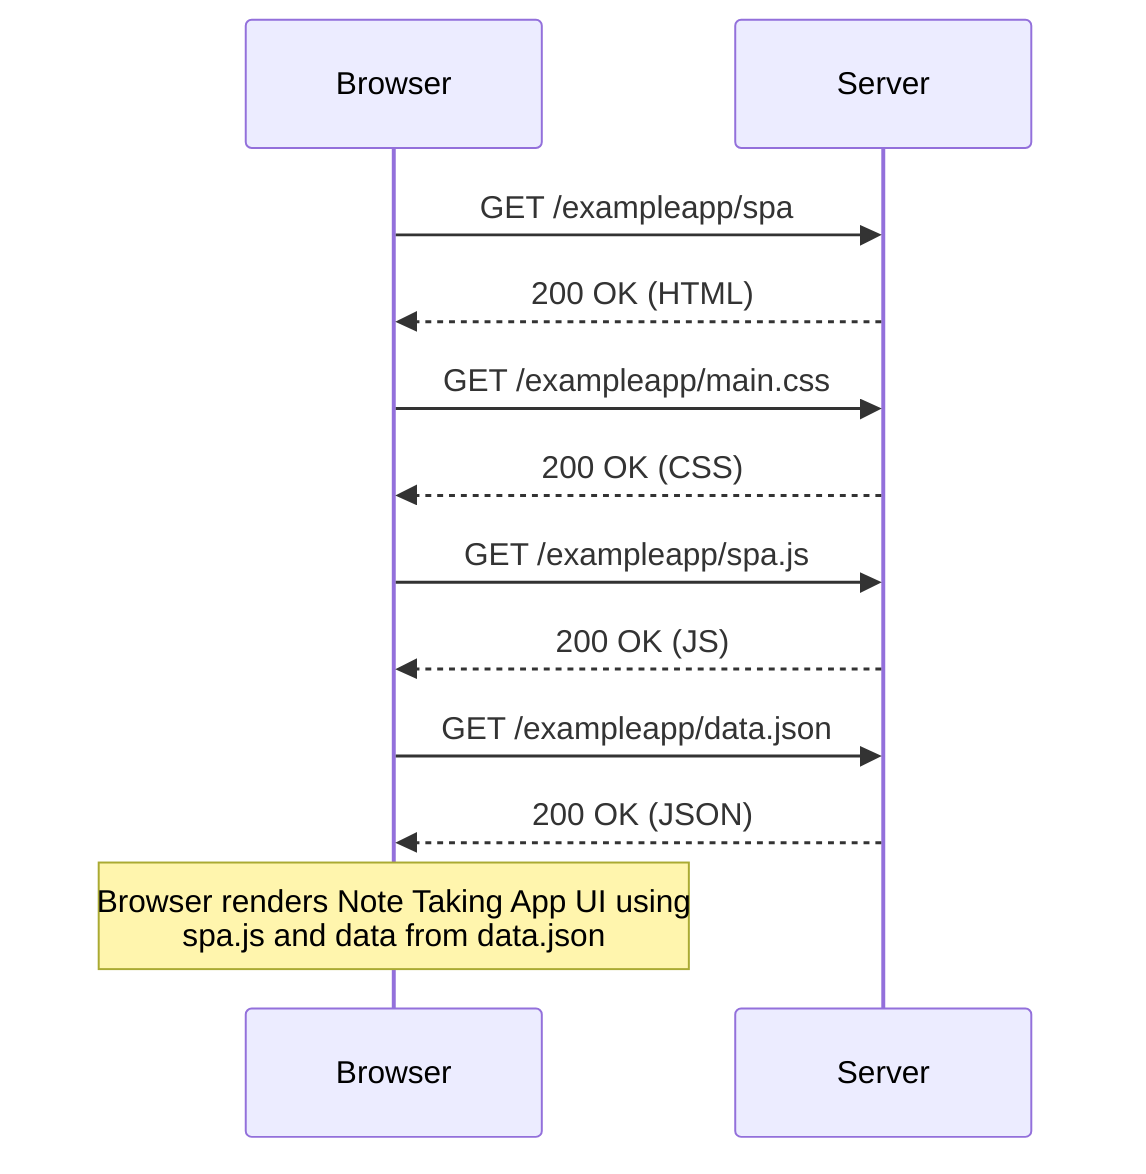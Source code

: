 sequenceDiagram
    participant Browser
    participant Server

    Browser->>Server: GET /exampleapp/spa
    Server-->>Browser: 200 OK (HTML)
    
    Browser->>Server: GET /exampleapp/main.css
    Server-->>Browser: 200 OK (CSS)
    
    Browser->>Server: GET /exampleapp/spa.js
    Server-->>Browser: 200 OK (JS)

    Browser->>Server: GET /exampleapp/data.json
    Server-->>Browser: 200 OK (JSON)

    Note over Browser: Browser renders Note Taking App UI using<br/>spa.js and data from data.json